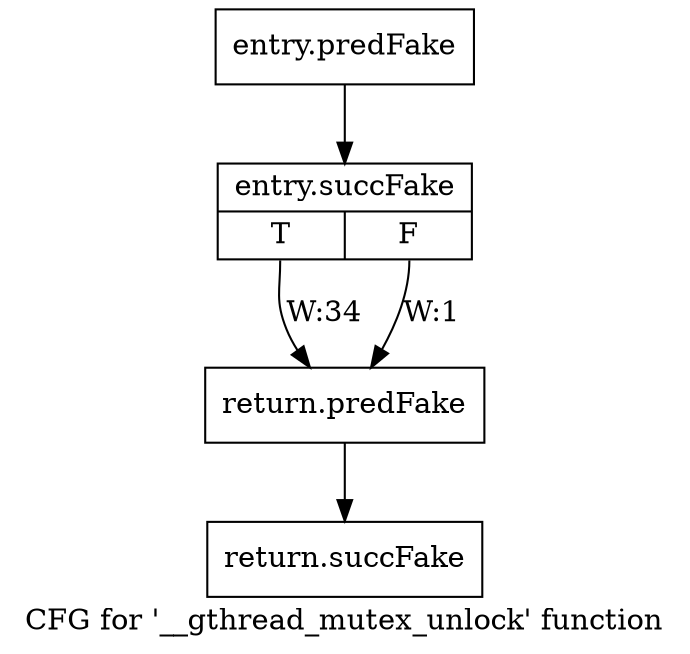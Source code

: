 digraph "CFG for '__gthread_mutex_unlock' function" {
	label="CFG for '__gthread_mutex_unlock' function";

	Node0x5648080 [shape=record,filename="",linenumber="",label="{entry.predFake}"];
	Node0x5648080 -> Node0x55046d0[ callList="" memoryops="" filename="/tools/Xilinx/Vitis_HLS/2023.1/tps/lnx64/gcc-8.3.0/lib/gcc/x86_64-pc-linux-gnu/8.3.0/../../../../include/c++/8.3.0/x86_64-pc-linux-gnu/bits/gthr-default.h" execusionnum="33"];
	Node0x55046d0 [shape=record,filename="/tools/Xilinx/Vitis_HLS/2023.1/tps/lnx64/gcc-8.3.0/lib/gcc/x86_64-pc-linux-gnu/8.3.0/../../../../include/c++/8.3.0/x86_64-pc-linux-gnu/bits/gthr-default.h",linenumber="777",label="{entry.succFake|{<s0>T|<s1>F}}"];
	Node0x55046d0:s0 -> Node0x56483e0[label="W:34" callList="" memoryops="" filename="/tools/Xilinx/Vitis_HLS/2023.1/tps/lnx64/gcc-8.3.0/lib/gcc/x86_64-pc-linux-gnu/8.3.0/../../../../include/c++/8.3.0/x86_64-pc-linux-gnu/bits/gthr-default.h" execusionnum="33"];
	Node0x55046d0:s1 -> Node0x56483e0[label="W:1" callList="" memoryops="" filename="/tools/Xilinx/Vitis_HLS/2023.1/tps/lnx64/gcc-8.3.0/lib/gcc/x86_64-pc-linux-gnu/8.3.0/../../../../include/c++/8.3.0/x86_64-pc-linux-gnu/bits/gthr-default.h" execusionnum="0"];
	Node0x56483e0 [shape=record,filename="/tools/Xilinx/Vitis_HLS/2023.1/tps/lnx64/gcc-8.3.0/lib/gcc/x86_64-pc-linux-gnu/8.3.0/../../../../include/c++/8.3.0/x86_64-pc-linux-gnu/bits/gthr-default.h",linenumber="781",label="{return.predFake}"];
	Node0x56483e0 -> Node0x55049d0[ callList="" memoryops="" filename="/tools/Xilinx/Vitis_HLS/2023.1/tps/lnx64/gcc-8.3.0/lib/gcc/x86_64-pc-linux-gnu/8.3.0/../../../../include/c++/8.3.0/x86_64-pc-linux-gnu/bits/gthr-default.h" execusionnum="33"];
	Node0x55049d0 [shape=record,filename="/tools/Xilinx/Vitis_HLS/2023.1/tps/lnx64/gcc-8.3.0/lib/gcc/x86_64-pc-linux-gnu/8.3.0/../../../../include/c++/8.3.0/x86_64-pc-linux-gnu/bits/gthr-default.h",linenumber="781",label="{return.succFake}"];
}
